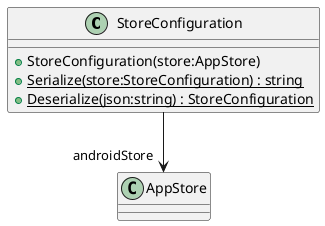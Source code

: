 @startuml
class StoreConfiguration {
    + StoreConfiguration(store:AppStore)
    + {static} Serialize(store:StoreConfiguration) : string
    + {static} Deserialize(json:string) : StoreConfiguration
}
StoreConfiguration --> "androidStore" AppStore
@enduml
